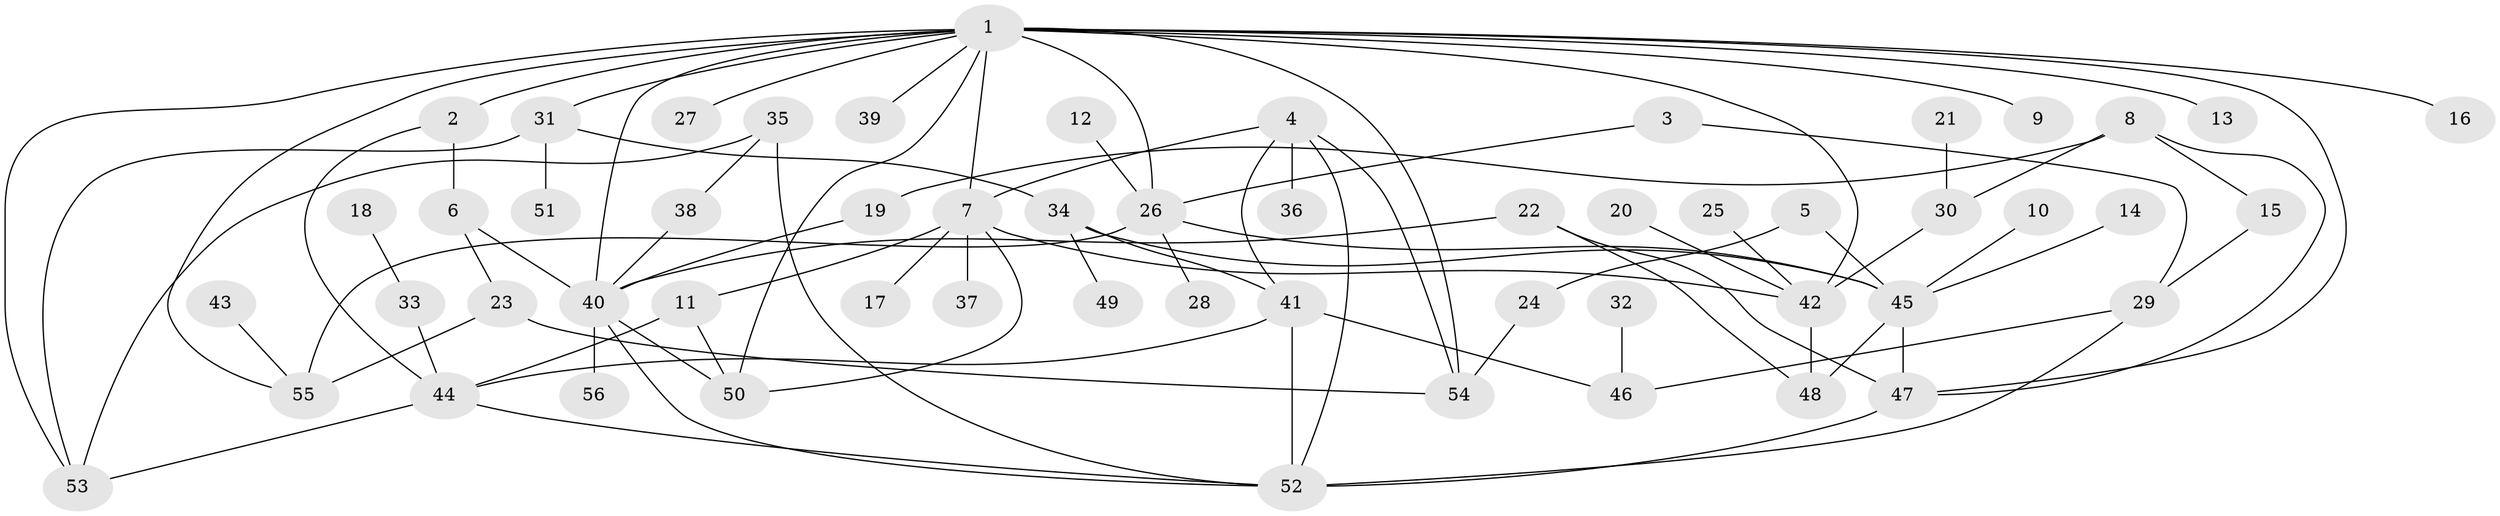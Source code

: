 // original degree distribution, {5: 0.08108108108108109, 8: 0.009009009009009009, 4: 0.0990990990990991, 6: 0.018018018018018018, 7: 0.009009009009009009, 3: 0.22522522522522523, 1: 0.27927927927927926, 2: 0.27927927927927926}
// Generated by graph-tools (version 1.1) at 2025/25/03/09/25 03:25:28]
// undirected, 56 vertices, 86 edges
graph export_dot {
graph [start="1"]
  node [color=gray90,style=filled];
  1;
  2;
  3;
  4;
  5;
  6;
  7;
  8;
  9;
  10;
  11;
  12;
  13;
  14;
  15;
  16;
  17;
  18;
  19;
  20;
  21;
  22;
  23;
  24;
  25;
  26;
  27;
  28;
  29;
  30;
  31;
  32;
  33;
  34;
  35;
  36;
  37;
  38;
  39;
  40;
  41;
  42;
  43;
  44;
  45;
  46;
  47;
  48;
  49;
  50;
  51;
  52;
  53;
  54;
  55;
  56;
  1 -- 2 [weight=1.0];
  1 -- 7 [weight=1.0];
  1 -- 9 [weight=1.0];
  1 -- 13 [weight=1.0];
  1 -- 16 [weight=1.0];
  1 -- 26 [weight=1.0];
  1 -- 27 [weight=1.0];
  1 -- 31 [weight=1.0];
  1 -- 39 [weight=1.0];
  1 -- 40 [weight=1.0];
  1 -- 42 [weight=1.0];
  1 -- 47 [weight=1.0];
  1 -- 50 [weight=1.0];
  1 -- 53 [weight=1.0];
  1 -- 54 [weight=2.0];
  1 -- 55 [weight=1.0];
  2 -- 6 [weight=1.0];
  2 -- 44 [weight=1.0];
  3 -- 26 [weight=1.0];
  3 -- 29 [weight=1.0];
  4 -- 7 [weight=1.0];
  4 -- 36 [weight=1.0];
  4 -- 41 [weight=1.0];
  4 -- 52 [weight=1.0];
  4 -- 54 [weight=1.0];
  5 -- 24 [weight=1.0];
  5 -- 45 [weight=1.0];
  6 -- 23 [weight=1.0];
  6 -- 40 [weight=1.0];
  7 -- 11 [weight=1.0];
  7 -- 17 [weight=1.0];
  7 -- 37 [weight=1.0];
  7 -- 42 [weight=1.0];
  7 -- 50 [weight=1.0];
  8 -- 15 [weight=1.0];
  8 -- 19 [weight=1.0];
  8 -- 30 [weight=1.0];
  8 -- 47 [weight=1.0];
  10 -- 45 [weight=1.0];
  11 -- 44 [weight=1.0];
  11 -- 50 [weight=1.0];
  12 -- 26 [weight=1.0];
  14 -- 45 [weight=1.0];
  15 -- 29 [weight=1.0];
  18 -- 33 [weight=1.0];
  19 -- 40 [weight=1.0];
  20 -- 42 [weight=1.0];
  21 -- 30 [weight=1.0];
  22 -- 40 [weight=1.0];
  22 -- 47 [weight=1.0];
  22 -- 48 [weight=1.0];
  23 -- 54 [weight=1.0];
  23 -- 55 [weight=1.0];
  24 -- 54 [weight=1.0];
  25 -- 42 [weight=1.0];
  26 -- 28 [weight=1.0];
  26 -- 45 [weight=1.0];
  26 -- 55 [weight=1.0];
  29 -- 46 [weight=1.0];
  29 -- 52 [weight=1.0];
  30 -- 42 [weight=1.0];
  31 -- 34 [weight=1.0];
  31 -- 51 [weight=1.0];
  31 -- 53 [weight=1.0];
  32 -- 46 [weight=1.0];
  33 -- 44 [weight=1.0];
  34 -- 41 [weight=1.0];
  34 -- 45 [weight=1.0];
  34 -- 49 [weight=1.0];
  35 -- 38 [weight=1.0];
  35 -- 52 [weight=1.0];
  35 -- 53 [weight=1.0];
  38 -- 40 [weight=1.0];
  40 -- 50 [weight=1.0];
  40 -- 52 [weight=1.0];
  40 -- 56 [weight=1.0];
  41 -- 44 [weight=1.0];
  41 -- 46 [weight=1.0];
  41 -- 52 [weight=1.0];
  42 -- 48 [weight=1.0];
  43 -- 55 [weight=1.0];
  44 -- 52 [weight=1.0];
  44 -- 53 [weight=1.0];
  45 -- 47 [weight=1.0];
  45 -- 48 [weight=1.0];
  47 -- 52 [weight=1.0];
}
